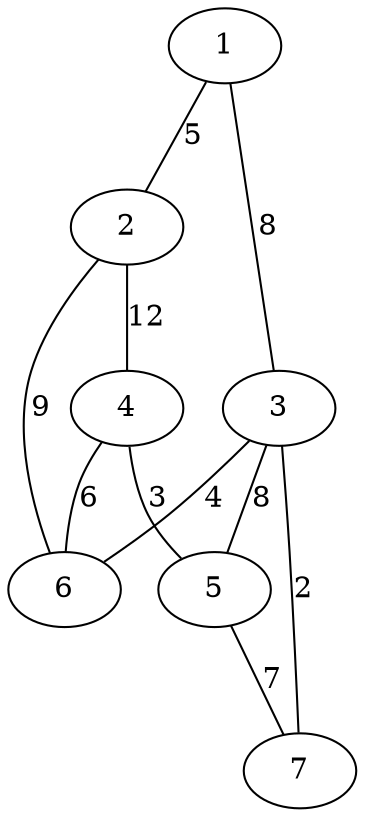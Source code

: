 graph G{
1
1 -- 2 [label=5, len=2]
1 -- 3 [label=8, len=2]
2
2 -- 4 [label=12, len=2]
2 -- 6 [label=9, len=2]
3
3 -- 5 [label=8, len=2]
3 -- 6 [label=4, len=2]
3 -- 7 [label=2, len=2]
4
4 -- 5 [label=3, len=2]
4 -- 6 [label=6, len=2]
5
5 -- 7 [label=7, len=2]
6
7
}